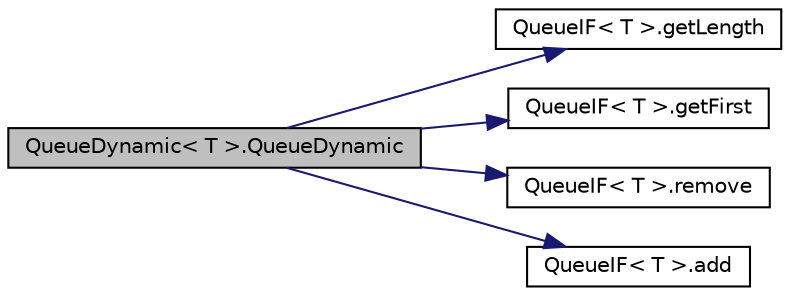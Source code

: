 digraph G
{
  edge [fontname="Helvetica",fontsize="10",labelfontname="Helvetica",labelfontsize="10"];
  node [fontname="Helvetica",fontsize="10",shape=record];
  rankdir="LR";
  Node1 [label="QueueDynamic\< T \>.QueueDynamic",height=0.2,width=0.4,color="black", fillcolor="grey75", style="filled" fontcolor="black"];
  Node1 -> Node2 [color="midnightblue",fontsize="10",style="solid",fontname="Helvetica"];
  Node2 [label="QueueIF\< T \>.getLength",height=0.2,width=0.4,color="black", fillcolor="white", style="filled",URL="$dd/d70/interfaceQueueIF_3_01T_01_4.html#ad3ddd25f68a63ce8ab99e3833bce5f54"];
  Node1 -> Node3 [color="midnightblue",fontsize="10",style="solid",fontname="Helvetica"];
  Node3 [label="QueueIF\< T \>.getFirst",height=0.2,width=0.4,color="black", fillcolor="white", style="filled",URL="$dd/d70/interfaceQueueIF_3_01T_01_4.html#a1b0476de9e22f6e37b0efd3c869d4916"];
  Node1 -> Node4 [color="midnightblue",fontsize="10",style="solid",fontname="Helvetica"];
  Node4 [label="QueueIF\< T \>.remove",height=0.2,width=0.4,color="black", fillcolor="white", style="filled",URL="$dd/d70/interfaceQueueIF_3_01T_01_4.html#a61aadfc2135d9fe3c0d36946dde6b2e3"];
  Node1 -> Node5 [color="midnightblue",fontsize="10",style="solid",fontname="Helvetica"];
  Node5 [label="QueueIF\< T \>.add",height=0.2,width=0.4,color="black", fillcolor="white", style="filled",URL="$dd/d70/interfaceQueueIF_3_01T_01_4.html#a8da05ee5ee2713d4ccf73851cbba7802"];
}

